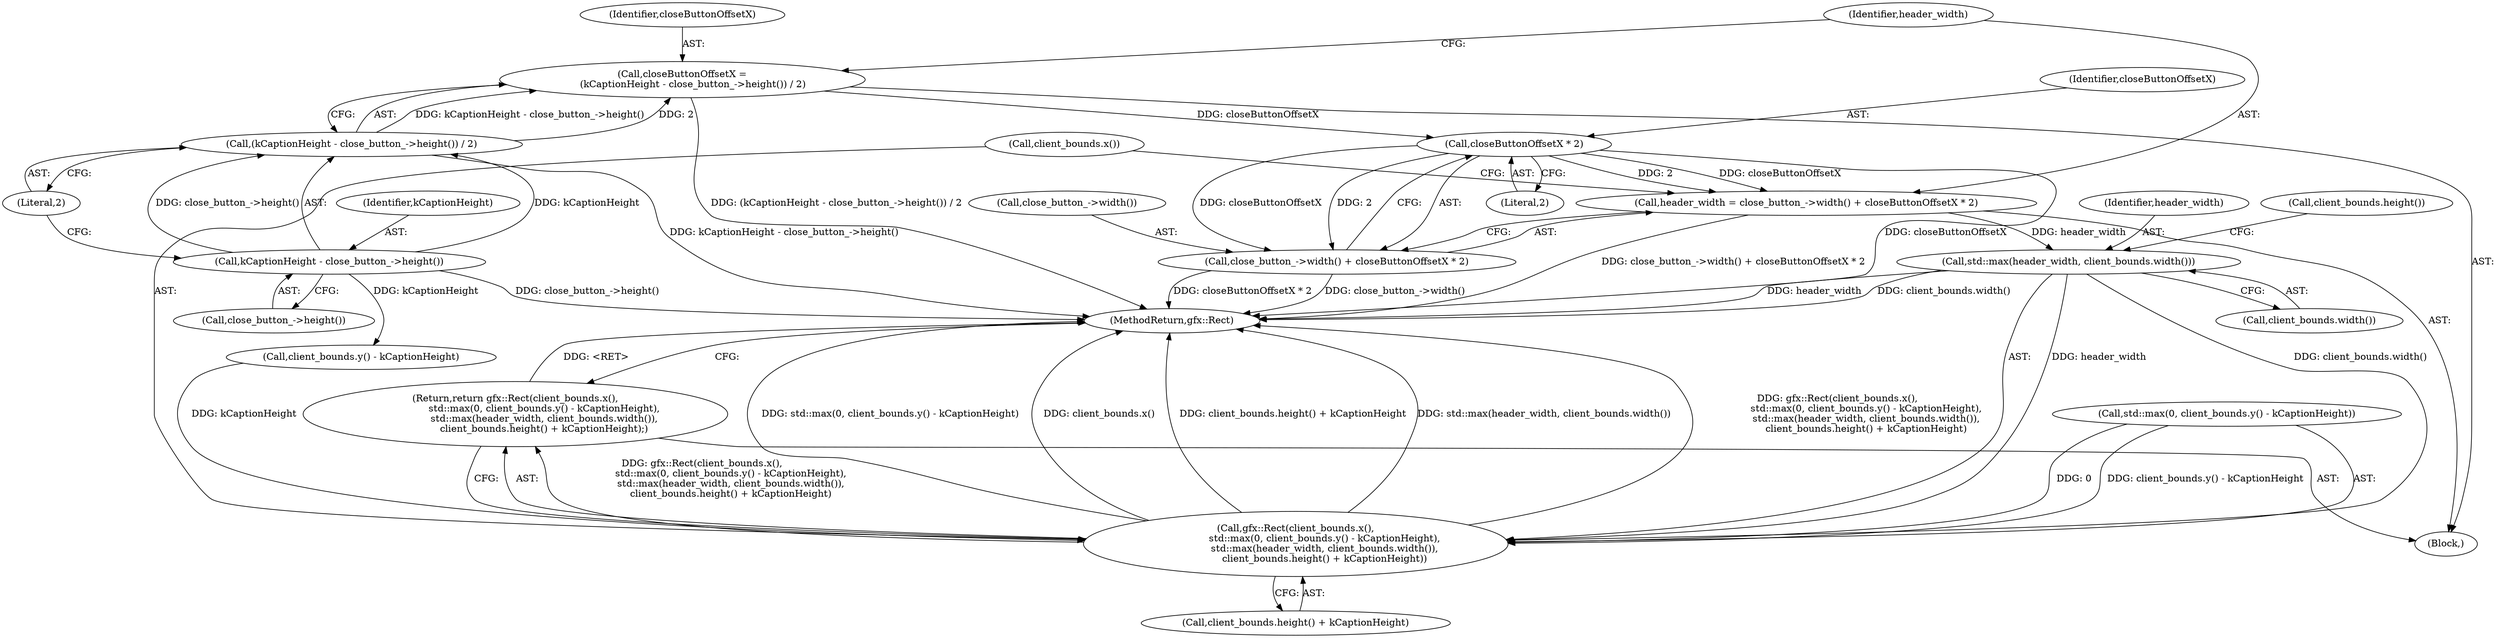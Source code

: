 digraph "0_Chrome_7f8cdab6fda192d15e45a3e9682b1eec427870c5_4@API" {
"1000108" [label="(Call,closeButtonOffsetX =\n       (kCaptionHeight - close_button_->height()) / 2)"];
"1000110" [label="(Call,(kCaptionHeight - close_button_->height()) / 2)"];
"1000111" [label="(Call,kCaptionHeight - close_button_->height())"];
"1000120" [label="(Call,closeButtonOffsetX * 2)"];
"1000116" [label="(Call,header_width = close_button_->width() + closeButtonOffsetX * 2)"];
"1000131" [label="(Call,std::max(header_width, client_bounds.width()))"];
"1000124" [label="(Call,gfx::Rect(client_bounds.x(),\n                   std::max(0, client_bounds.y() - kCaptionHeight),\n                   std::max(header_width, client_bounds.width()),\n                   client_bounds.height() + kCaptionHeight))"];
"1000123" [label="(Return,return gfx::Rect(client_bounds.x(),\n                   std::max(0, client_bounds.y() - kCaptionHeight),\n                   std::max(header_width, client_bounds.width()),\n                   client_bounds.height() + kCaptionHeight);)"];
"1000118" [label="(Call,close_button_->width() + closeButtonOffsetX * 2)"];
"1000108" [label="(Call,closeButtonOffsetX =\n       (kCaptionHeight - close_button_->height()) / 2)"];
"1000116" [label="(Call,header_width = close_button_->width() + closeButtonOffsetX * 2)"];
"1000114" [label="(Literal,2)"];
"1000112" [label="(Identifier,kCaptionHeight)"];
"1000126" [label="(Call,std::max(0, client_bounds.y() - kCaptionHeight))"];
"1000131" [label="(Call,std::max(header_width, client_bounds.width()))"];
"1000124" [label="(Call,gfx::Rect(client_bounds.x(),\n                   std::max(0, client_bounds.y() - kCaptionHeight),\n                   std::max(header_width, client_bounds.width()),\n                   client_bounds.height() + kCaptionHeight))"];
"1000118" [label="(Call,close_button_->width() + closeButtonOffsetX * 2)"];
"1000102" [label="(Block,)"];
"1000110" [label="(Call,(kCaptionHeight - close_button_->height()) / 2)"];
"1000134" [label="(Call,client_bounds.height() + kCaptionHeight)"];
"1000125" [label="(Call,client_bounds.x())"];
"1000119" [label="(Call,close_button_->width())"];
"1000133" [label="(Call,client_bounds.width())"];
"1000135" [label="(Call,client_bounds.height())"];
"1000117" [label="(Identifier,header_width)"];
"1000122" [label="(Literal,2)"];
"1000123" [label="(Return,return gfx::Rect(client_bounds.x(),\n                   std::max(0, client_bounds.y() - kCaptionHeight),\n                   std::max(header_width, client_bounds.width()),\n                   client_bounds.height() + kCaptionHeight);)"];
"1000109" [label="(Identifier,closeButtonOffsetX)"];
"1000111" [label="(Call,kCaptionHeight - close_button_->height())"];
"1000121" [label="(Identifier,closeButtonOffsetX)"];
"1000132" [label="(Identifier,header_width)"];
"1000137" [label="(MethodReturn,gfx::Rect)"];
"1000113" [label="(Call,close_button_->height())"];
"1000128" [label="(Call,client_bounds.y() - kCaptionHeight)"];
"1000120" [label="(Call,closeButtonOffsetX * 2)"];
"1000108" -> "1000102"  [label="AST: "];
"1000108" -> "1000110"  [label="CFG: "];
"1000109" -> "1000108"  [label="AST: "];
"1000110" -> "1000108"  [label="AST: "];
"1000117" -> "1000108"  [label="CFG: "];
"1000108" -> "1000137"  [label="DDG: (kCaptionHeight - close_button_->height()) / 2"];
"1000110" -> "1000108"  [label="DDG: kCaptionHeight - close_button_->height()"];
"1000110" -> "1000108"  [label="DDG: 2"];
"1000108" -> "1000120"  [label="DDG: closeButtonOffsetX"];
"1000110" -> "1000114"  [label="CFG: "];
"1000111" -> "1000110"  [label="AST: "];
"1000114" -> "1000110"  [label="AST: "];
"1000110" -> "1000137"  [label="DDG: kCaptionHeight - close_button_->height()"];
"1000111" -> "1000110"  [label="DDG: kCaptionHeight"];
"1000111" -> "1000110"  [label="DDG: close_button_->height()"];
"1000111" -> "1000113"  [label="CFG: "];
"1000112" -> "1000111"  [label="AST: "];
"1000113" -> "1000111"  [label="AST: "];
"1000114" -> "1000111"  [label="CFG: "];
"1000111" -> "1000137"  [label="DDG: close_button_->height()"];
"1000111" -> "1000128"  [label="DDG: kCaptionHeight"];
"1000120" -> "1000118"  [label="AST: "];
"1000120" -> "1000122"  [label="CFG: "];
"1000121" -> "1000120"  [label="AST: "];
"1000122" -> "1000120"  [label="AST: "];
"1000118" -> "1000120"  [label="CFG: "];
"1000120" -> "1000137"  [label="DDG: closeButtonOffsetX"];
"1000120" -> "1000116"  [label="DDG: closeButtonOffsetX"];
"1000120" -> "1000116"  [label="DDG: 2"];
"1000120" -> "1000118"  [label="DDG: closeButtonOffsetX"];
"1000120" -> "1000118"  [label="DDG: 2"];
"1000116" -> "1000102"  [label="AST: "];
"1000116" -> "1000118"  [label="CFG: "];
"1000117" -> "1000116"  [label="AST: "];
"1000118" -> "1000116"  [label="AST: "];
"1000125" -> "1000116"  [label="CFG: "];
"1000116" -> "1000137"  [label="DDG: close_button_->width() + closeButtonOffsetX * 2"];
"1000116" -> "1000131"  [label="DDG: header_width"];
"1000131" -> "1000124"  [label="AST: "];
"1000131" -> "1000133"  [label="CFG: "];
"1000132" -> "1000131"  [label="AST: "];
"1000133" -> "1000131"  [label="AST: "];
"1000135" -> "1000131"  [label="CFG: "];
"1000131" -> "1000137"  [label="DDG: header_width"];
"1000131" -> "1000137"  [label="DDG: client_bounds.width()"];
"1000131" -> "1000124"  [label="DDG: header_width"];
"1000131" -> "1000124"  [label="DDG: client_bounds.width()"];
"1000124" -> "1000123"  [label="AST: "];
"1000124" -> "1000134"  [label="CFG: "];
"1000125" -> "1000124"  [label="AST: "];
"1000126" -> "1000124"  [label="AST: "];
"1000134" -> "1000124"  [label="AST: "];
"1000123" -> "1000124"  [label="CFG: "];
"1000124" -> "1000137"  [label="DDG: std::max(0, client_bounds.y() - kCaptionHeight)"];
"1000124" -> "1000137"  [label="DDG: client_bounds.x()"];
"1000124" -> "1000137"  [label="DDG: client_bounds.height() + kCaptionHeight"];
"1000124" -> "1000137"  [label="DDG: std::max(header_width, client_bounds.width())"];
"1000124" -> "1000137"  [label="DDG: gfx::Rect(client_bounds.x(),\n                   std::max(0, client_bounds.y() - kCaptionHeight),\n                   std::max(header_width, client_bounds.width()),\n                   client_bounds.height() + kCaptionHeight)"];
"1000124" -> "1000123"  [label="DDG: gfx::Rect(client_bounds.x(),\n                   std::max(0, client_bounds.y() - kCaptionHeight),\n                   std::max(header_width, client_bounds.width()),\n                   client_bounds.height() + kCaptionHeight)"];
"1000126" -> "1000124"  [label="DDG: 0"];
"1000126" -> "1000124"  [label="DDG: client_bounds.y() - kCaptionHeight"];
"1000128" -> "1000124"  [label="DDG: kCaptionHeight"];
"1000123" -> "1000102"  [label="AST: "];
"1000137" -> "1000123"  [label="CFG: "];
"1000123" -> "1000137"  [label="DDG: <RET>"];
"1000119" -> "1000118"  [label="AST: "];
"1000118" -> "1000137"  [label="DDG: close_button_->width()"];
"1000118" -> "1000137"  [label="DDG: closeButtonOffsetX * 2"];
}

